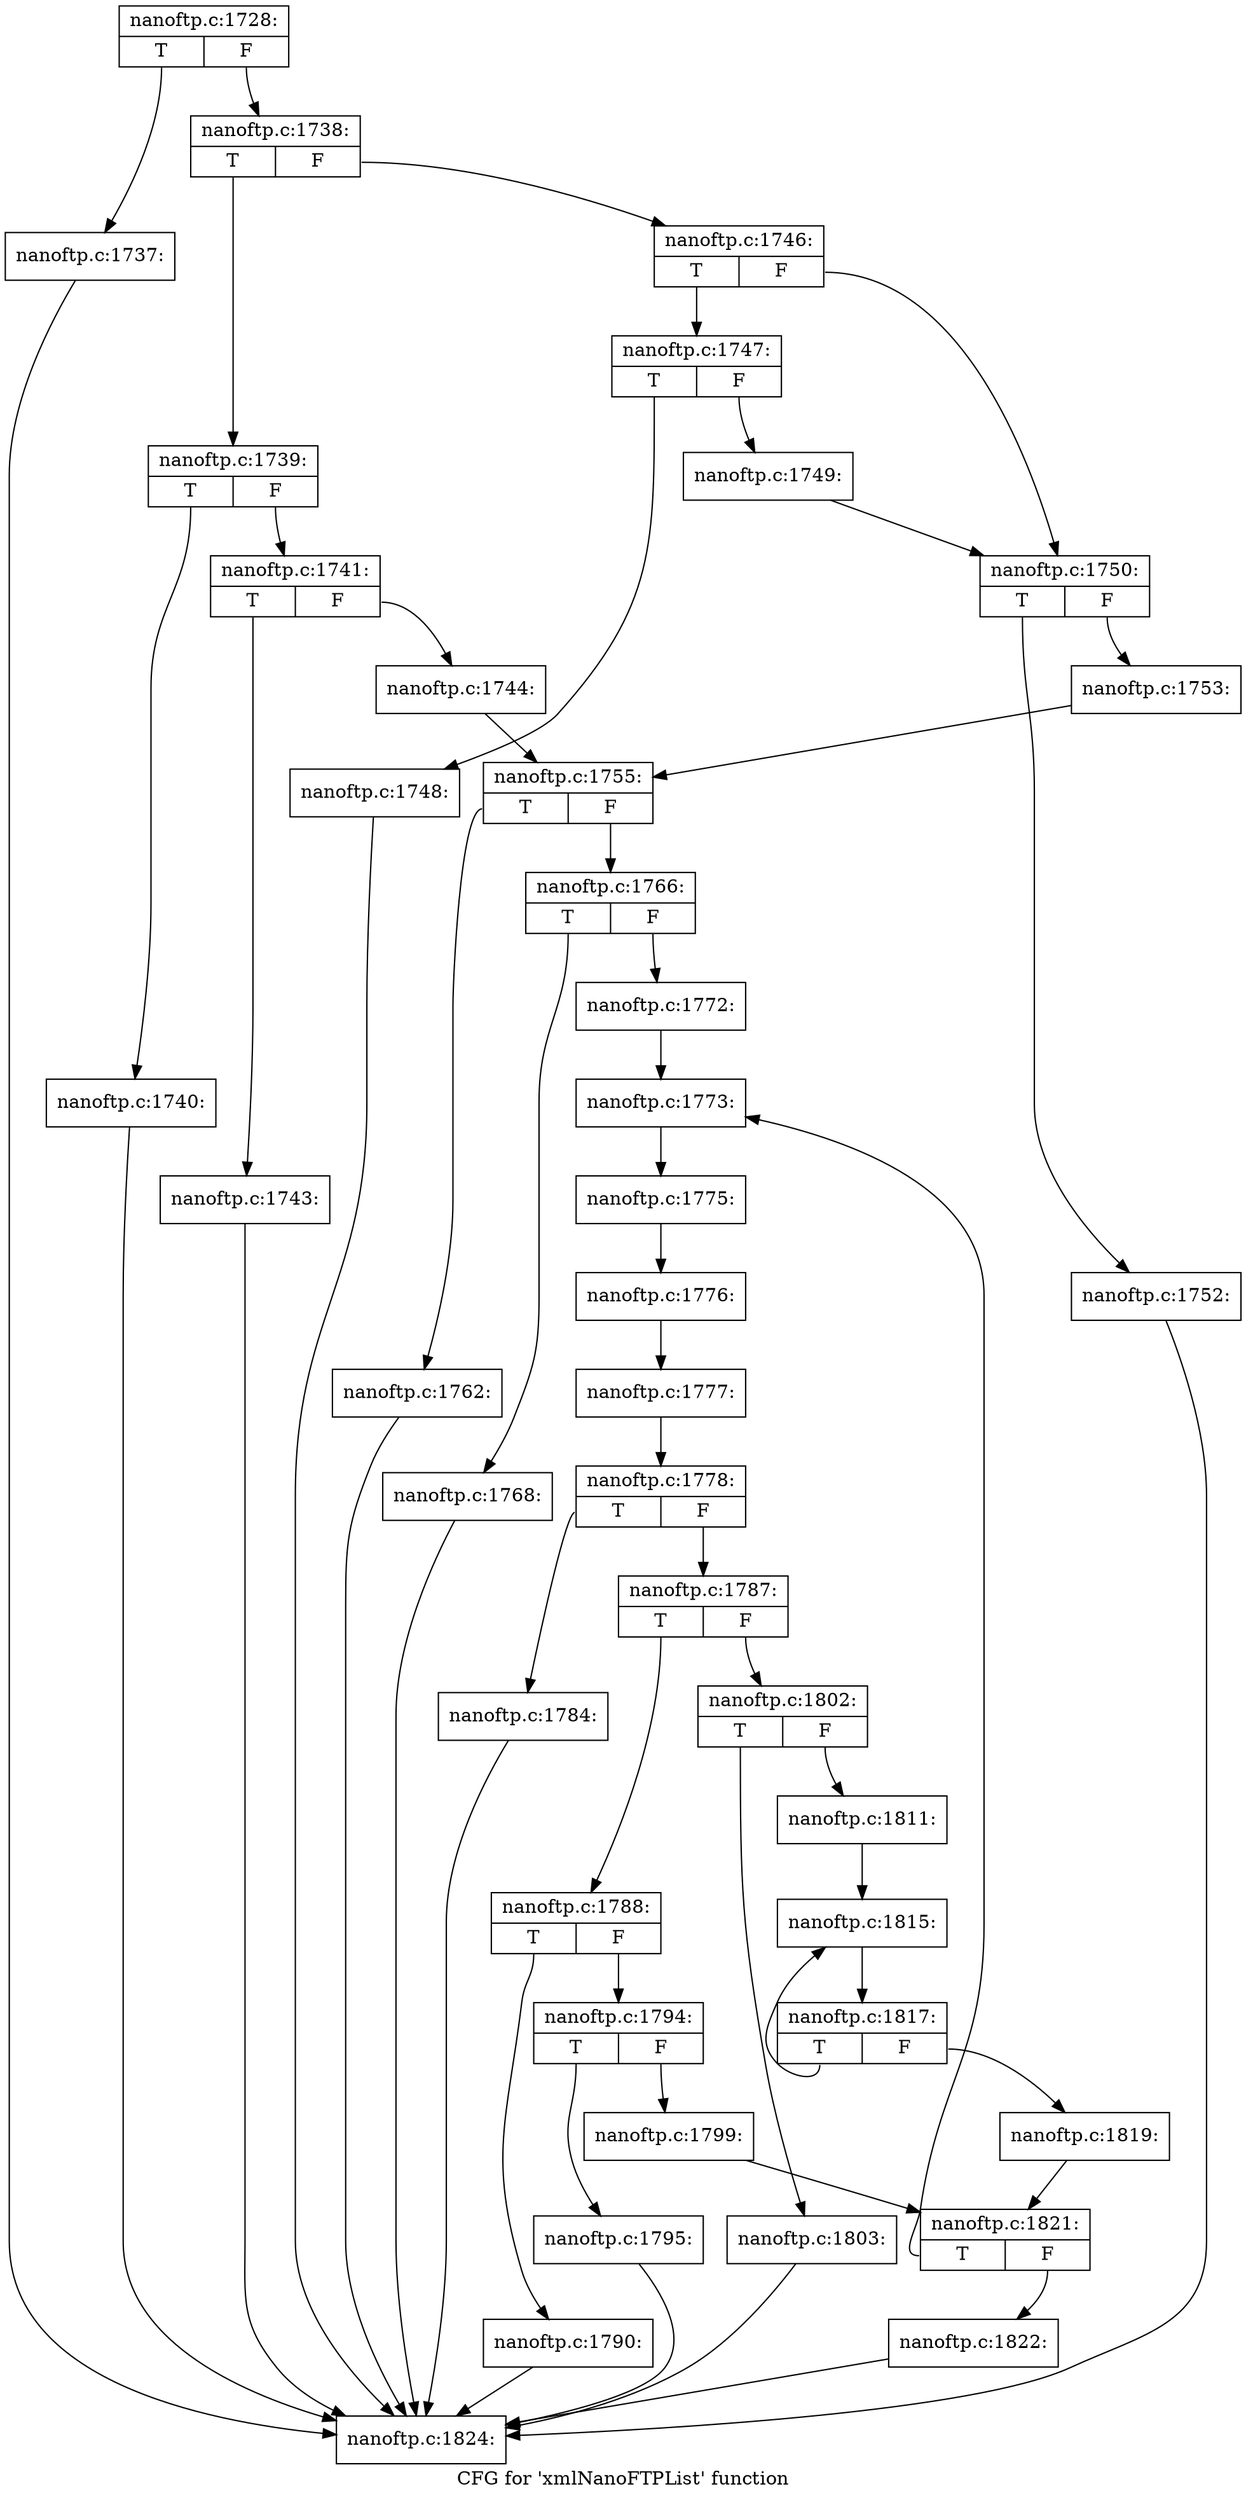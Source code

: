 digraph "CFG for 'xmlNanoFTPList' function" {
	label="CFG for 'xmlNanoFTPList' function";

	Node0x3c1bfd0 [shape=record,label="{nanoftp.c:1728:|{<s0>T|<s1>F}}"];
	Node0x3c1bfd0:s0 -> Node0x3ee8d40;
	Node0x3c1bfd0:s1 -> Node0x3ee8d90;
	Node0x3ee8d40 [shape=record,label="{nanoftp.c:1737:}"];
	Node0x3ee8d40 -> Node0x3c1c870;
	Node0x3ee8d90 [shape=record,label="{nanoftp.c:1738:|{<s0>T|<s1>F}}"];
	Node0x3ee8d90:s0 -> Node0x3ee8fe0;
	Node0x3ee8d90:s1 -> Node0x3c15040;
	Node0x3ee8fe0 [shape=record,label="{nanoftp.c:1739:|{<s0>T|<s1>F}}"];
	Node0x3ee8fe0:s0 -> Node0x3ec36d0;
	Node0x3ee8fe0:s1 -> Node0x3ec3720;
	Node0x3ec36d0 [shape=record,label="{nanoftp.c:1740:}"];
	Node0x3ec36d0 -> Node0x3c1c870;
	Node0x3ec3720 [shape=record,label="{nanoftp.c:1741:|{<s0>T|<s1>F}}"];
	Node0x3ec3720:s0 -> Node0x3c16770;
	Node0x3ec3720:s1 -> Node0x3c167c0;
	Node0x3c16770 [shape=record,label="{nanoftp.c:1743:}"];
	Node0x3c16770 -> Node0x3c1c870;
	Node0x3c167c0 [shape=record,label="{nanoftp.c:1744:}"];
	Node0x3c167c0 -> Node0x3c14ff0;
	Node0x3c15040 [shape=record,label="{nanoftp.c:1746:|{<s0>T|<s1>F}}"];
	Node0x3c15040:s0 -> Node0x3c172b0;
	Node0x3c15040:s1 -> Node0x3c17300;
	Node0x3c172b0 [shape=record,label="{nanoftp.c:1747:|{<s0>T|<s1>F}}"];
	Node0x3c172b0:s0 -> Node0x3c17880;
	Node0x3c172b0:s1 -> Node0x3c178d0;
	Node0x3c17880 [shape=record,label="{nanoftp.c:1748:}"];
	Node0x3c17880 -> Node0x3c1c870;
	Node0x3c178d0 [shape=record,label="{nanoftp.c:1749:}"];
	Node0x3c178d0 -> Node0x3c17300;
	Node0x3c17300 [shape=record,label="{nanoftp.c:1750:|{<s0>T|<s1>F}}"];
	Node0x3c17300:s0 -> Node0x3c184d0;
	Node0x3c17300:s1 -> Node0x3c18520;
	Node0x3c184d0 [shape=record,label="{nanoftp.c:1752:}"];
	Node0x3c184d0 -> Node0x3c1c870;
	Node0x3c18520 [shape=record,label="{nanoftp.c:1753:}"];
	Node0x3c18520 -> Node0x3c14ff0;
	Node0x3c14ff0 [shape=record,label="{nanoftp.c:1755:|{<s0>T|<s1>F}}"];
	Node0x3c14ff0:s0 -> Node0x3c1a3e0;
	Node0x3c14ff0:s1 -> Node0x3c1a430;
	Node0x3c1a3e0 [shape=record,label="{nanoftp.c:1762:}"];
	Node0x3c1a3e0 -> Node0x3c1c870;
	Node0x3c1a430 [shape=record,label="{nanoftp.c:1766:|{<s0>T|<s1>F}}"];
	Node0x3c1a430:s0 -> Node0x3c1b260;
	Node0x3c1a430:s1 -> Node0x3c1b2b0;
	Node0x3c1b260 [shape=record,label="{nanoftp.c:1768:}"];
	Node0x3c1b260 -> Node0x3c1c870;
	Node0x3c1b2b0 [shape=record,label="{nanoftp.c:1772:}"];
	Node0x3c1b2b0 -> Node0x3c1bdb0;
	Node0x3c1bdb0 [shape=record,label="{nanoftp.c:1773:}"];
	Node0x3c1bdb0 -> Node0x3f4b8c0;
	Node0x3f4b8c0 [shape=record,label="{nanoftp.c:1775:}"];
	Node0x3f4b8c0 -> Node0x3f4b820;
	Node0x3f4b820 [shape=record,label="{nanoftp.c:1776:}"];
	Node0x3f4b820 -> Node0x3ee9de0;
	Node0x3ee9de0 [shape=record,label="{nanoftp.c:1777:}"];
	Node0x3ee9de0 -> Node0x3f4b870;
	Node0x3f4b870 [shape=record,label="{nanoftp.c:1778:|{<s0>T|<s1>F}}"];
	Node0x3f4b870:s0 -> Node0x3ee9270;
	Node0x3f4b870:s1 -> Node0x3f4ee40;
	Node0x3ee9270 [shape=record,label="{nanoftp.c:1784:}"];
	Node0x3ee9270 -> Node0x3c1c870;
	Node0x3f4ee40 [shape=record,label="{nanoftp.c:1787:|{<s0>T|<s1>F}}"];
	Node0x3f4ee40:s0 -> Node0x3ed16f0;
	Node0x3f4ee40:s1 -> Node0x3ed1740;
	Node0x3ed16f0 [shape=record,label="{nanoftp.c:1788:|{<s0>T|<s1>F}}"];
	Node0x3ed16f0:s0 -> Node0x3ed1d30;
	Node0x3ed16f0:s1 -> Node0x3ed1d80;
	Node0x3ed1d30 [shape=record,label="{nanoftp.c:1790:}"];
	Node0x3ed1d30 -> Node0x3c1c870;
	Node0x3ed1d80 [shape=record,label="{nanoftp.c:1794:|{<s0>T|<s1>F}}"];
	Node0x3ed1d80:s0 -> Node0x3ed29b0;
	Node0x3ed1d80:s1 -> Node0x3ed2a00;
	Node0x3ed29b0 [shape=record,label="{nanoftp.c:1795:}"];
	Node0x3ed29b0 -> Node0x3c1c870;
	Node0x3ed2a00 [shape=record,label="{nanoftp.c:1799:}"];
	Node0x3ed2a00 -> Node0x3c1bd60;
	Node0x3ed1740 [shape=record,label="{nanoftp.c:1802:|{<s0>T|<s1>F}}"];
	Node0x3ed1740:s0 -> Node0x3ed34e0;
	Node0x3ed1740:s1 -> Node0x3ed3530;
	Node0x3ed34e0 [shape=record,label="{nanoftp.c:1803:}"];
	Node0x3ed34e0 -> Node0x3c1c870;
	Node0x3ed3530 [shape=record,label="{nanoftp.c:1811:}"];
	Node0x3ed3530 -> Node0x3ed5fa0;
	Node0x3ed5fa0 [shape=record,label="{nanoftp.c:1815:}"];
	Node0x3ed5fa0 -> Node0x3ed4820;
	Node0x3ed4820 [shape=record,label="{nanoftp.c:1817:|{<s0>T|<s1>F}}"];
	Node0x3ed4820:s0 -> Node0x3ed5fa0;
	Node0x3ed4820:s1 -> Node0x3ed44f0;
	Node0x3ed44f0 [shape=record,label="{nanoftp.c:1819:}"];
	Node0x3ed44f0 -> Node0x3c1bd60;
	Node0x3c1bd60 [shape=record,label="{nanoftp.c:1821:|{<s0>T|<s1>F}}"];
	Node0x3c1bd60:s0 -> Node0x3c1bdb0;
	Node0x3c1bd60:s1 -> Node0x3c1bd10;
	Node0x3c1bd10 [shape=record,label="{nanoftp.c:1822:}"];
	Node0x3c1bd10 -> Node0x3c1c870;
	Node0x3c1c870 [shape=record,label="{nanoftp.c:1824:}"];
}
